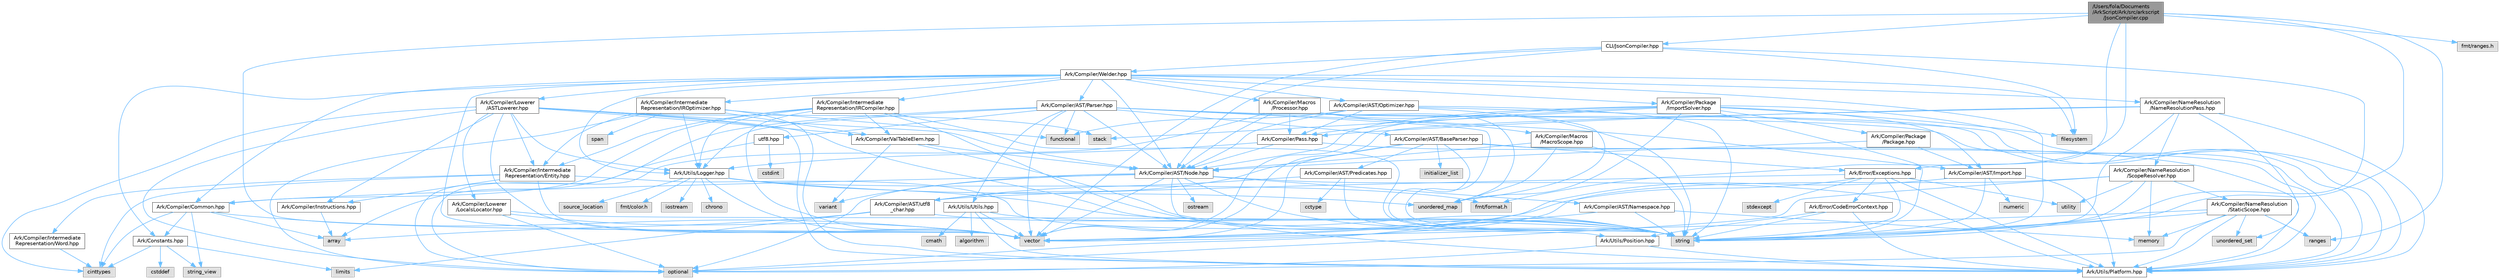 digraph "/Users/fola/Documents/ArkScript/Ark/src/arkscript/JsonCompiler.cpp"
{
 // INTERACTIVE_SVG=YES
 // LATEX_PDF_SIZE
  bgcolor="transparent";
  edge [fontname=Helvetica,fontsize=10,labelfontname=Helvetica,labelfontsize=10];
  node [fontname=Helvetica,fontsize=10,shape=box,height=0.2,width=0.4];
  Node1 [id="Node000001",label="/Users/fola/Documents\l/ArkScript/Ark/src/arkscript\l/JsonCompiler.cpp",height=0.2,width=0.4,color="gray40", fillcolor="grey60", style="filled", fontcolor="black",tooltip=" "];
  Node1 -> Node2 [id="edge1_Node000001_Node000002",color="steelblue1",style="solid",tooltip=" "];
  Node2 [id="Node000002",label="CLI/JsonCompiler.hpp",height=0.2,width=0.4,color="grey40", fillcolor="white", style="filled",URL="$dc/dfd/JsonCompiler_8hpp.html",tooltip=" "];
  Node2 -> Node3 [id="edge2_Node000002_Node000003",color="steelblue1",style="solid",tooltip=" "];
  Node3 [id="Node000003",label="vector",height=0.2,width=0.4,color="grey60", fillcolor="#E0E0E0", style="filled",tooltip=" "];
  Node2 -> Node4 [id="edge3_Node000002_Node000004",color="steelblue1",style="solid",tooltip=" "];
  Node4 [id="Node000004",label="string",height=0.2,width=0.4,color="grey60", fillcolor="#E0E0E0", style="filled",tooltip=" "];
  Node2 -> Node5 [id="edge4_Node000002_Node000005",color="steelblue1",style="solid",tooltip=" "];
  Node5 [id="Node000005",label="filesystem",height=0.2,width=0.4,color="grey60", fillcolor="#E0E0E0", style="filled",tooltip=" "];
  Node2 -> Node6 [id="edge5_Node000002_Node000006",color="steelblue1",style="solid",tooltip=" "];
  Node6 [id="Node000006",label="Ark/Compiler/AST/Node.hpp",height=0.2,width=0.4,color="grey40", fillcolor="white", style="filled",URL="$d7/dc6/Node_8hpp.html",tooltip="AST node used by the parser, optimizer and compiler."];
  Node6 -> Node7 [id="edge6_Node000006_Node000007",color="steelblue1",style="solid",tooltip=" "];
  Node7 [id="Node000007",label="variant",height=0.2,width=0.4,color="grey60", fillcolor="#E0E0E0", style="filled",tooltip=" "];
  Node6 -> Node8 [id="edge7_Node000006_Node000008",color="steelblue1",style="solid",tooltip=" "];
  Node8 [id="Node000008",label="ostream",height=0.2,width=0.4,color="grey60", fillcolor="#E0E0E0", style="filled",tooltip=" "];
  Node6 -> Node4 [id="edge8_Node000006_Node000004",color="steelblue1",style="solid",tooltip=" "];
  Node6 -> Node3 [id="edge9_Node000006_Node000003",color="steelblue1",style="solid",tooltip=" "];
  Node6 -> Node9 [id="edge10_Node000006_Node000009",color="steelblue1",style="solid",tooltip=" "];
  Node9 [id="Node000009",label="optional",height=0.2,width=0.4,color="grey60", fillcolor="#E0E0E0", style="filled",tooltip=" "];
  Node6 -> Node10 [id="edge11_Node000006_Node000010",color="steelblue1",style="solid",tooltip=" "];
  Node10 [id="Node000010",label="Ark/Compiler/AST/Namespace.hpp",height=0.2,width=0.4,color="grey40", fillcolor="white", style="filled",URL="$da/d33/Namespace_8hpp.html",tooltip=" "];
  Node10 -> Node4 [id="edge12_Node000010_Node000004",color="steelblue1",style="solid",tooltip=" "];
  Node10 -> Node3 [id="edge13_Node000010_Node000003",color="steelblue1",style="solid",tooltip=" "];
  Node10 -> Node11 [id="edge14_Node000010_Node000011",color="steelblue1",style="solid",tooltip=" "];
  Node11 [id="Node000011",label="memory",height=0.2,width=0.4,color="grey60", fillcolor="#E0E0E0", style="filled",tooltip=" "];
  Node6 -> Node12 [id="edge15_Node000006_Node000012",color="steelblue1",style="solid",tooltip=" "];
  Node12 [id="Node000012",label="Ark/Compiler/Common.hpp",height=0.2,width=0.4,color="grey40", fillcolor="white", style="filled",URL="$d8/ddd/Common_8hpp.html",tooltip="Common code for the compiler."];
  Node12 -> Node13 [id="edge16_Node000012_Node000013",color="steelblue1",style="solid",tooltip=" "];
  Node13 [id="Node000013",label="array",height=0.2,width=0.4,color="grey60", fillcolor="#E0E0E0", style="filled",tooltip=" "];
  Node12 -> Node14 [id="edge17_Node000012_Node000014",color="steelblue1",style="solid",tooltip=" "];
  Node14 [id="Node000014",label="string_view",height=0.2,width=0.4,color="grey60", fillcolor="#E0E0E0", style="filled",tooltip=" "];
  Node12 -> Node3 [id="edge18_Node000012_Node000003",color="steelblue1",style="solid",tooltip=" "];
  Node12 -> Node15 [id="edge19_Node000012_Node000015",color="steelblue1",style="solid",tooltip=" "];
  Node15 [id="Node000015",label="cinttypes",height=0.2,width=0.4,color="grey60", fillcolor="#E0E0E0", style="filled",tooltip=" "];
  Node12 -> Node16 [id="edge20_Node000012_Node000016",color="steelblue1",style="solid",tooltip=" "];
  Node16 [id="Node000016",label="Ark/Constants.hpp",height=0.2,width=0.4,color="grey40", fillcolor="white", style="filled",URL="$d6/de9/Constants_8hpp.html",tooltip="Constants used by ArkScript."];
  Node16 -> Node14 [id="edge21_Node000016_Node000014",color="steelblue1",style="solid",tooltip=" "];
  Node16 -> Node17 [id="edge22_Node000016_Node000017",color="steelblue1",style="solid",tooltip=" "];
  Node17 [id="Node000017",label="limits",height=0.2,width=0.4,color="grey60", fillcolor="#E0E0E0", style="filled",tooltip=" "];
  Node16 -> Node15 [id="edge23_Node000016_Node000015",color="steelblue1",style="solid",tooltip=" "];
  Node16 -> Node18 [id="edge24_Node000016_Node000018",color="steelblue1",style="solid",tooltip=" "];
  Node18 [id="Node000018",label="cstddef",height=0.2,width=0.4,color="grey60", fillcolor="#E0E0E0", style="filled",tooltip=" "];
  Node6 -> Node19 [id="edge25_Node000006_Node000019",color="steelblue1",style="solid",tooltip=" "];
  Node19 [id="Node000019",label="Ark/Utils/Platform.hpp",height=0.2,width=0.4,color="grey40", fillcolor="white", style="filled",URL="$d5/d40/Platform_8hpp.html",tooltip="ArkScript configuration macros."];
  Node6 -> Node20 [id="edge26_Node000006_Node000020",color="steelblue1",style="solid",tooltip=" "];
  Node20 [id="Node000020",label="Ark/Utils/Position.hpp",height=0.2,width=0.4,color="grey40", fillcolor="white", style="filled",URL="$dc/d58/Position_8hpp.html",tooltip="Defines position utilities (for text in a file) for the parser, formatter, diagnostics."];
  Node20 -> Node9 [id="edge27_Node000020_Node000009",color="steelblue1",style="solid",tooltip=" "];
  Node20 -> Node19 [id="edge28_Node000020_Node000019",color="steelblue1",style="solid",tooltip=" "];
  Node2 -> Node21 [id="edge29_Node000002_Node000021",color="steelblue1",style="solid",tooltip=" "];
  Node21 [id="Node000021",label="Ark/Compiler/Welder.hpp",height=0.2,width=0.4,color="grey40", fillcolor="white", style="filled",URL="$de/d8e/Welder_8hpp.html",tooltip="In charge of welding everything needed to compile code."];
  Node21 -> Node4 [id="edge30_Node000021_Node000004",color="steelblue1",style="solid",tooltip=" "];
  Node21 -> Node3 [id="edge31_Node000021_Node000003",color="steelblue1",style="solid",tooltip=" "];
  Node21 -> Node5 [id="edge32_Node000021_Node000005",color="steelblue1",style="solid",tooltip=" "];
  Node21 -> Node12 [id="edge33_Node000021_Node000012",color="steelblue1",style="solid",tooltip=" "];
  Node21 -> Node6 [id="edge34_Node000021_Node000006",color="steelblue1",style="solid",tooltip=" "];
  Node21 -> Node22 [id="edge35_Node000021_Node000022",color="steelblue1",style="solid",tooltip=" "];
  Node22 [id="Node000022",label="Ark/Compiler/AST/Parser.hpp",height=0.2,width=0.4,color="grey40", fillcolor="white", style="filled",URL="$d7/ddd/Parser_8hpp.html",tooltip="Parse ArkScript code, but do not handle any import declarations."];
  Node22 -> Node23 [id="edge36_Node000022_Node000023",color="steelblue1",style="solid",tooltip=" "];
  Node23 [id="Node000023",label="Ark/Compiler/AST/BaseParser.hpp",height=0.2,width=0.4,color="grey40", fillcolor="white", style="filled",URL="$d3/d70/BaseParser_8hpp.html",tooltip=" "];
  Node23 -> Node4 [id="edge37_Node000023_Node000004",color="steelblue1",style="solid",tooltip=" "];
  Node23 -> Node3 [id="edge38_Node000023_Node000003",color="steelblue1",style="solid",tooltip=" "];
  Node23 -> Node24 [id="edge39_Node000023_Node000024",color="steelblue1",style="solid",tooltip=" "];
  Node24 [id="Node000024",label="initializer_list",height=0.2,width=0.4,color="grey60", fillcolor="#E0E0E0", style="filled",tooltip=" "];
  Node23 -> Node19 [id="edge40_Node000023_Node000019",color="steelblue1",style="solid",tooltip=" "];
  Node23 -> Node25 [id="edge41_Node000023_Node000025",color="steelblue1",style="solid",tooltip=" "];
  Node25 [id="Node000025",label="Ark/Error/Exceptions.hpp",height=0.2,width=0.4,color="grey40", fillcolor="white", style="filled",URL="$d2/de9/Exceptions_8hpp.html",tooltip="ArkScript homemade exceptions."];
  Node25 -> Node4 [id="edge42_Node000025_Node000004",color="steelblue1",style="solid",tooltip=" "];
  Node25 -> Node26 [id="edge43_Node000025_Node000026",color="steelblue1",style="solid",tooltip=" "];
  Node26 [id="Node000026",label="utility",height=0.2,width=0.4,color="grey60", fillcolor="#E0E0E0", style="filled",tooltip=" "];
  Node25 -> Node27 [id="edge44_Node000025_Node000027",color="steelblue1",style="solid",tooltip=" "];
  Node27 [id="Node000027",label="stdexcept",height=0.2,width=0.4,color="grey60", fillcolor="#E0E0E0", style="filled",tooltip=" "];
  Node25 -> Node9 [id="edge45_Node000025_Node000009",color="steelblue1",style="solid",tooltip=" "];
  Node25 -> Node28 [id="edge46_Node000025_Node000028",color="steelblue1",style="solid",tooltip=" "];
  Node28 [id="Node000028",label="Ark/Compiler/AST/utf8\l_char.hpp",height=0.2,width=0.4,color="grey40", fillcolor="white", style="filled",URL="$db/d4e/utf8__char_8hpp.html",tooltip=" "];
  Node28 -> Node13 [id="edge47_Node000028_Node000013",color="steelblue1",style="solid",tooltip=" "];
  Node28 -> Node4 [id="edge48_Node000028_Node000004",color="steelblue1",style="solid",tooltip=" "];
  Node28 -> Node17 [id="edge49_Node000028_Node000017",color="steelblue1",style="solid",tooltip=" "];
  Node25 -> Node19 [id="edge50_Node000025_Node000019",color="steelblue1",style="solid",tooltip=" "];
  Node25 -> Node29 [id="edge51_Node000025_Node000029",color="steelblue1",style="solid",tooltip=" "];
  Node29 [id="Node000029",label="Ark/Error/CodeErrorContext.hpp",height=0.2,width=0.4,color="grey40", fillcolor="white", style="filled",URL="$dc/d73/CodeErrorContext_8hpp.html",tooltip="Defines a code error context."];
  Node29 -> Node4 [id="edge52_Node000029_Node000004",color="steelblue1",style="solid",tooltip=" "];
  Node29 -> Node19 [id="edge53_Node000029_Node000019",color="steelblue1",style="solid",tooltip=" "];
  Node29 -> Node20 [id="edge54_Node000029_Node000020",color="steelblue1",style="solid",tooltip=" "];
  Node23 -> Node30 [id="edge55_Node000023_Node000030",color="steelblue1",style="solid",tooltip=" "];
  Node30 [id="Node000030",label="Ark/Compiler/AST/Predicates.hpp",height=0.2,width=0.4,color="grey40", fillcolor="white", style="filled",URL="$dc/d59/Predicates_8hpp.html",tooltip=" "];
  Node30 -> Node4 [id="edge56_Node000030_Node000004",color="steelblue1",style="solid",tooltip=" "];
  Node30 -> Node31 [id="edge57_Node000030_Node000031",color="steelblue1",style="solid",tooltip=" "];
  Node31 [id="Node000031",label="cctype",height=0.2,width=0.4,color="grey60", fillcolor="#E0E0E0", style="filled",tooltip=" "];
  Node30 -> Node28 [id="edge58_Node000030_Node000028",color="steelblue1",style="solid",tooltip=" "];
  Node23 -> Node28 [id="edge59_Node000023_Node000028",color="steelblue1",style="solid",tooltip=" "];
  Node22 -> Node6 [id="edge60_Node000022_Node000006",color="steelblue1",style="solid",tooltip=" "];
  Node22 -> Node32 [id="edge61_Node000022_Node000032",color="steelblue1",style="solid",tooltip=" "];
  Node32 [id="Node000032",label="Ark/Compiler/AST/Import.hpp",height=0.2,width=0.4,color="grey40", fillcolor="white", style="filled",URL="$d4/d32/Import_8hpp.html",tooltip=" "];
  Node32 -> Node3 [id="edge62_Node000032_Node000003",color="steelblue1",style="solid",tooltip=" "];
  Node32 -> Node4 [id="edge63_Node000032_Node000004",color="steelblue1",style="solid",tooltip=" "];
  Node32 -> Node33 [id="edge64_Node000032_Node000033",color="steelblue1",style="solid",tooltip=" "];
  Node33 [id="Node000033",label="numeric",height=0.2,width=0.4,color="grey60", fillcolor="#E0E0E0", style="filled",tooltip=" "];
  Node32 -> Node19 [id="edge65_Node000032_Node000019",color="steelblue1",style="solid",tooltip=" "];
  Node22 -> Node34 [id="edge66_Node000022_Node000034",color="steelblue1",style="solid",tooltip=" "];
  Node34 [id="Node000034",label="Ark/Utils/Logger.hpp",height=0.2,width=0.4,color="grey40", fillcolor="white", style="filled",URL="$d9/d11/Logger_8hpp.html",tooltip="Internal logger."];
  Node34 -> Node35 [id="edge67_Node000034_Node000035",color="steelblue1",style="solid",tooltip=" "];
  Node35 [id="Node000035",label="iostream",height=0.2,width=0.4,color="grey60", fillcolor="#E0E0E0", style="filled",tooltip=" "];
  Node34 -> Node36 [id="edge68_Node000034_Node000036",color="steelblue1",style="solid",tooltip=" "];
  Node36 [id="Node000036",label="fmt/format.h",height=0.2,width=0.4,color="grey60", fillcolor="#E0E0E0", style="filled",tooltip=" "];
  Node34 -> Node4 [id="edge69_Node000034_Node000004",color="steelblue1",style="solid",tooltip=" "];
  Node34 -> Node37 [id="edge70_Node000034_Node000037",color="steelblue1",style="solid",tooltip=" "];
  Node37 [id="Node000037",label="chrono",height=0.2,width=0.4,color="grey60", fillcolor="#E0E0E0", style="filled",tooltip=" "];
  Node34 -> Node38 [id="edge71_Node000034_Node000038",color="steelblue1",style="solid",tooltip=" "];
  Node38 [id="Node000038",label="source_location",height=0.2,width=0.4,color="grey60", fillcolor="#E0E0E0", style="filled",tooltip=" "];
  Node34 -> Node3 [id="edge72_Node000034_Node000003",color="steelblue1",style="solid",tooltip=" "];
  Node34 -> Node39 [id="edge73_Node000034_Node000039",color="steelblue1",style="solid",tooltip=" "];
  Node39 [id="Node000039",label="unordered_map",height=0.2,width=0.4,color="grey60", fillcolor="#E0E0E0", style="filled",tooltip=" "];
  Node34 -> Node40 [id="edge74_Node000034_Node000040",color="steelblue1",style="solid",tooltip=" "];
  Node40 [id="Node000040",label="fmt/color.h",height=0.2,width=0.4,color="grey60", fillcolor="#E0E0E0", style="filled",tooltip=" "];
  Node22 -> Node41 [id="edge75_Node000022_Node000041",color="steelblue1",style="solid",tooltip=" "];
  Node41 [id="Node000041",label="Ark/Utils/Utils.hpp",height=0.2,width=0.4,color="grey40", fillcolor="white", style="filled",URL="$d3/d7a/Ark_2Utils_2Utils_8hpp.html",tooltip="Lots of utilities about string, filesystem and more."];
  Node41 -> Node19 [id="edge76_Node000041_Node000019",color="steelblue1",style="solid",tooltip=" "];
  Node41 -> Node42 [id="edge77_Node000041_Node000042",color="steelblue1",style="solid",tooltip=" "];
  Node42 [id="Node000042",label="algorithm",height=0.2,width=0.4,color="grey60", fillcolor="#E0E0E0", style="filled",tooltip=" "];
  Node41 -> Node4 [id="edge78_Node000041_Node000004",color="steelblue1",style="solid",tooltip=" "];
  Node41 -> Node3 [id="edge79_Node000041_Node000003",color="steelblue1",style="solid",tooltip=" "];
  Node41 -> Node43 [id="edge80_Node000041_Node000043",color="steelblue1",style="solid",tooltip=" "];
  Node43 [id="Node000043",label="cmath",height=0.2,width=0.4,color="grey60", fillcolor="#E0E0E0", style="filled",tooltip=" "];
  Node22 -> Node19 [id="edge81_Node000022_Node000019",color="steelblue1",style="solid",tooltip=" "];
  Node22 -> Node4 [id="edge82_Node000022_Node000004",color="steelblue1",style="solid",tooltip=" "];
  Node22 -> Node3 [id="edge83_Node000022_Node000003",color="steelblue1",style="solid",tooltip=" "];
  Node22 -> Node9 [id="edge84_Node000022_Node000009",color="steelblue1",style="solid",tooltip=" "];
  Node22 -> Node44 [id="edge85_Node000022_Node000044",color="steelblue1",style="solid",tooltip=" "];
  Node44 [id="Node000044",label="functional",height=0.2,width=0.4,color="grey60", fillcolor="#E0E0E0", style="filled",tooltip=" "];
  Node22 -> Node45 [id="edge86_Node000022_Node000045",color="steelblue1",style="solid",tooltip=" "];
  Node45 [id="Node000045",label="utf8.hpp",height=0.2,width=0.4,color="grey40", fillcolor="white", style="filled",URL="$d1/d85/utf8_8hpp.html",tooltip=" "];
  Node45 -> Node13 [id="edge87_Node000045_Node000013",color="steelblue1",style="solid",tooltip=" "];
  Node45 -> Node46 [id="edge88_Node000045_Node000046",color="steelblue1",style="solid",tooltip=" "];
  Node46 [id="Node000046",label="cstdint",height=0.2,width=0.4,color="grey60", fillcolor="#E0E0E0", style="filled",tooltip=" "];
  Node21 -> Node47 [id="edge89_Node000021_Node000047",color="steelblue1",style="solid",tooltip=" "];
  Node47 [id="Node000047",label="Ark/Compiler/Lowerer\l/ASTLowerer.hpp",height=0.2,width=0.4,color="grey40", fillcolor="white", style="filled",URL="$db/d08/ASTLowerer_8hpp.html",tooltip=" "];
  Node47 -> Node48 [id="edge90_Node000047_Node000048",color="steelblue1",style="solid",tooltip=" "];
  Node48 [id="Node000048",label="stack",height=0.2,width=0.4,color="grey60", fillcolor="#E0E0E0", style="filled",tooltip=" "];
  Node47 -> Node3 [id="edge91_Node000047_Node000003",color="steelblue1",style="solid",tooltip=" "];
  Node47 -> Node4 [id="edge92_Node000047_Node000004",color="steelblue1",style="solid",tooltip=" "];
  Node47 -> Node15 [id="edge93_Node000047_Node000015",color="steelblue1",style="solid",tooltip=" "];
  Node47 -> Node9 [id="edge94_Node000047_Node000009",color="steelblue1",style="solid",tooltip=" "];
  Node47 -> Node19 [id="edge95_Node000047_Node000019",color="steelblue1",style="solid",tooltip=" "];
  Node47 -> Node34 [id="edge96_Node000047_Node000034",color="steelblue1",style="solid",tooltip=" "];
  Node47 -> Node49 [id="edge97_Node000047_Node000049",color="steelblue1",style="solid",tooltip=" "];
  Node49 [id="Node000049",label="Ark/Compiler/Instructions.hpp",height=0.2,width=0.4,color="grey40", fillcolor="white", style="filled",URL="$d8/daa/Instructions_8hpp.html",tooltip="The different instructions used by the compiler and virtual machine."];
  Node49 -> Node13 [id="edge98_Node000049_Node000013",color="steelblue1",style="solid",tooltip=" "];
  Node47 -> Node50 [id="edge99_Node000047_Node000050",color="steelblue1",style="solid",tooltip=" "];
  Node50 [id="Node000050",label="Ark/Compiler/Intermediate\lRepresentation/Entity.hpp",height=0.2,width=0.4,color="grey40", fillcolor="white", style="filled",URL="$de/da6/Entity_8hpp.html",tooltip="An entity in the IR is a bundle of information."];
  Node50 -> Node15 [id="edge100_Node000050_Node000015",color="steelblue1",style="solid",tooltip=" "];
  Node50 -> Node3 [id="edge101_Node000050_Node000003",color="steelblue1",style="solid",tooltip=" "];
  Node50 -> Node4 [id="edge102_Node000050_Node000004",color="steelblue1",style="solid",tooltip=" "];
  Node50 -> Node51 [id="edge103_Node000050_Node000051",color="steelblue1",style="solid",tooltip=" "];
  Node51 [id="Node000051",label="Ark/Compiler/Intermediate\lRepresentation/Word.hpp",height=0.2,width=0.4,color="grey40", fillcolor="white", style="filled",URL="$db/d53/Word_8hpp.html",tooltip="Describe an instruction and its immediate argument."];
  Node51 -> Node15 [id="edge104_Node000051_Node000015",color="steelblue1",style="solid",tooltip=" "];
  Node50 -> Node49 [id="edge105_Node000050_Node000049",color="steelblue1",style="solid",tooltip=" "];
  Node47 -> Node6 [id="edge106_Node000047_Node000006",color="steelblue1",style="solid",tooltip=" "];
  Node47 -> Node52 [id="edge107_Node000047_Node000052",color="steelblue1",style="solid",tooltip=" "];
  Node52 [id="Node000052",label="Ark/Compiler/ValTableElem.hpp",height=0.2,width=0.4,color="grey40", fillcolor="white", style="filled",URL="$dd/de7/ValTableElem_8hpp.html",tooltip="The basic value type handled by the compiler."];
  Node52 -> Node7 [id="edge108_Node000052_Node000007",color="steelblue1",style="solid",tooltip=" "];
  Node52 -> Node4 [id="edge109_Node000052_Node000004",color="steelblue1",style="solid",tooltip=" "];
  Node52 -> Node6 [id="edge110_Node000052_Node000006",color="steelblue1",style="solid",tooltip=" "];
  Node47 -> Node53 [id="edge111_Node000047_Node000053",color="steelblue1",style="solid",tooltip=" "];
  Node53 [id="Node000053",label="Ark/Compiler/Lowerer\l/LocalsLocator.hpp",height=0.2,width=0.4,color="grey40", fillcolor="white", style="filled",URL="$df/dd6/LocalsLocator_8hpp.html",tooltip="Track locals at compile."];
  Node53 -> Node3 [id="edge112_Node000053_Node000003",color="steelblue1",style="solid",tooltip=" "];
  Node53 -> Node4 [id="edge113_Node000053_Node000004",color="steelblue1",style="solid",tooltip=" "];
  Node53 -> Node9 [id="edge114_Node000053_Node000009",color="steelblue1",style="solid",tooltip=" "];
  Node21 -> Node54 [id="edge115_Node000021_Node000054",color="steelblue1",style="solid",tooltip=" "];
  Node54 [id="Node000054",label="Ark/Compiler/Intermediate\lRepresentation/IROptimizer.hpp",height=0.2,width=0.4,color="grey40", fillcolor="white", style="filled",URL="$d0/de2/IROptimizer_8hpp.html",tooltip="Optimize IR based on IR entity grouped by 2 (or more)"];
  Node54 -> Node19 [id="edge116_Node000054_Node000019",color="steelblue1",style="solid",tooltip=" "];
  Node54 -> Node34 [id="edge117_Node000054_Node000034",color="steelblue1",style="solid",tooltip=" "];
  Node54 -> Node52 [id="edge118_Node000054_Node000052",color="steelblue1",style="solid",tooltip=" "];
  Node54 -> Node50 [id="edge119_Node000054_Node000050",color="steelblue1",style="solid",tooltip=" "];
  Node54 -> Node55 [id="edge120_Node000054_Node000055",color="steelblue1",style="solid",tooltip=" "];
  Node55 [id="Node000055",label="span",height=0.2,width=0.4,color="grey60", fillcolor="#E0E0E0", style="filled",tooltip=" "];
  Node54 -> Node9 [id="edge121_Node000054_Node000009",color="steelblue1",style="solid",tooltip=" "];
  Node54 -> Node44 [id="edge122_Node000054_Node000044",color="steelblue1",style="solid",tooltip=" "];
  Node21 -> Node56 [id="edge123_Node000021_Node000056",color="steelblue1",style="solid",tooltip=" "];
  Node56 [id="Node000056",label="Ark/Compiler/Intermediate\lRepresentation/IRCompiler.hpp",height=0.2,width=0.4,color="grey40", fillcolor="white", style="filled",URL="$df/d86/IRCompiler_8hpp.html",tooltip="Compile the intermediate representation to bytecode."];
  Node56 -> Node3 [id="edge124_Node000056_Node000003",color="steelblue1",style="solid",tooltip=" "];
  Node56 -> Node4 [id="edge125_Node000056_Node000004",color="steelblue1",style="solid",tooltip=" "];
  Node56 -> Node19 [id="edge126_Node000056_Node000019",color="steelblue1",style="solid",tooltip=" "];
  Node56 -> Node34 [id="edge127_Node000056_Node000034",color="steelblue1",style="solid",tooltip=" "];
  Node56 -> Node12 [id="edge128_Node000056_Node000012",color="steelblue1",style="solid",tooltip=" "];
  Node56 -> Node52 [id="edge129_Node000056_Node000052",color="steelblue1",style="solid",tooltip=" "];
  Node56 -> Node50 [id="edge130_Node000056_Node000050",color="steelblue1",style="solid",tooltip=" "];
  Node21 -> Node16 [id="edge131_Node000021_Node000016",color="steelblue1",style="solid",tooltip=" "];
  Node21 -> Node34 [id="edge132_Node000021_Node000034",color="steelblue1",style="solid",tooltip=" "];
  Node21 -> Node57 [id="edge133_Node000021_Node000057",color="steelblue1",style="solid",tooltip=" "];
  Node57 [id="Node000057",label="Ark/Compiler/Package\l/ImportSolver.hpp",height=0.2,width=0.4,color="grey40", fillcolor="white", style="filled",URL="$d1/db0/ImportSolver_8hpp.html",tooltip="Handle imports, resolve them with modules and everything."];
  Node57 -> Node48 [id="edge134_Node000057_Node000048",color="steelblue1",style="solid",tooltip=" "];
  Node57 -> Node3 [id="edge135_Node000057_Node000003",color="steelblue1",style="solid",tooltip=" "];
  Node57 -> Node4 [id="edge136_Node000057_Node000004",color="steelblue1",style="solid",tooltip=" "];
  Node57 -> Node5 [id="edge137_Node000057_Node000005",color="steelblue1",style="solid",tooltip=" "];
  Node57 -> Node39 [id="edge138_Node000057_Node000039",color="steelblue1",style="solid",tooltip=" "];
  Node57 -> Node19 [id="edge139_Node000057_Node000019",color="steelblue1",style="solid",tooltip=" "];
  Node57 -> Node58 [id="edge140_Node000057_Node000058",color="steelblue1",style="solid",tooltip=" "];
  Node58 [id="Node000058",label="Ark/Compiler/Pass.hpp",height=0.2,width=0.4,color="grey40", fillcolor="white", style="filled",URL="$df/d5f/Pass_8hpp.html",tooltip="Interface for a compiler pass (take in an AST, output an AST)"];
  Node58 -> Node19 [id="edge141_Node000058_Node000019",color="steelblue1",style="solid",tooltip=" "];
  Node58 -> Node6 [id="edge142_Node000058_Node000006",color="steelblue1",style="solid",tooltip=" "];
  Node58 -> Node34 [id="edge143_Node000058_Node000034",color="steelblue1",style="solid",tooltip=" "];
  Node57 -> Node6 [id="edge144_Node000057_Node000006",color="steelblue1",style="solid",tooltip=" "];
  Node57 -> Node32 [id="edge145_Node000057_Node000032",color="steelblue1",style="solid",tooltip=" "];
  Node57 -> Node59 [id="edge146_Node000057_Node000059",color="steelblue1",style="solid",tooltip=" "];
  Node59 [id="Node000059",label="Ark/Compiler/Package\l/Package.hpp",height=0.2,width=0.4,color="grey40", fillcolor="white", style="filled",URL="$d8/d80/Package_8hpp.html",tooltip=" "];
  Node59 -> Node6 [id="edge147_Node000059_Node000006",color="steelblue1",style="solid",tooltip=" "];
  Node59 -> Node32 [id="edge148_Node000059_Node000032",color="steelblue1",style="solid",tooltip=" "];
  Node21 -> Node60 [id="edge149_Node000021_Node000060",color="steelblue1",style="solid",tooltip=" "];
  Node60 [id="Node000060",label="Ark/Compiler/Macros\l/Processor.hpp",height=0.2,width=0.4,color="grey40", fillcolor="white", style="filled",URL="$de/db1/Processor_8hpp.html",tooltip="Handles the macros and their expansion in ArkScript source code."];
  Node60 -> Node19 [id="edge150_Node000060_Node000019",color="steelblue1",style="solid",tooltip=" "];
  Node60 -> Node6 [id="edge151_Node000060_Node000006",color="steelblue1",style="solid",tooltip=" "];
  Node60 -> Node61 [id="edge152_Node000060_Node000061",color="steelblue1",style="solid",tooltip=" "];
  Node61 [id="Node000061",label="Ark/Compiler/Macros\l/MacroScope.hpp",height=0.2,width=0.4,color="grey40", fillcolor="white", style="filled",URL="$d7/dfb/MacroScope_8hpp.html",tooltip="Defines tools to handle macro definitions."];
  Node61 -> Node6 [id="edge153_Node000061_Node000006",color="steelblue1",style="solid",tooltip=" "];
  Node61 -> Node39 [id="edge154_Node000061_Node000039",color="steelblue1",style="solid",tooltip=" "];
  Node61 -> Node4 [id="edge155_Node000061_Node000004",color="steelblue1",style="solid",tooltip=" "];
  Node60 -> Node58 [id="edge156_Node000060_Node000058",color="steelblue1",style="solid",tooltip=" "];
  Node60 -> Node39 [id="edge157_Node000060_Node000039",color="steelblue1",style="solid",tooltip=" "];
  Node60 -> Node9 [id="edge158_Node000060_Node000009",color="steelblue1",style="solid",tooltip=" "];
  Node60 -> Node4 [id="edge159_Node000060_Node000004",color="steelblue1",style="solid",tooltip=" "];
  Node21 -> Node62 [id="edge160_Node000021_Node000062",color="steelblue1",style="solid",tooltip=" "];
  Node62 [id="Node000062",label="Ark/Compiler/AST/Optimizer.hpp",height=0.2,width=0.4,color="grey40", fillcolor="white", style="filled",URL="$db/d93/Optimizer_8hpp.html",tooltip="Optimizes a given ArkScript AST."];
  Node62 -> Node44 [id="edge161_Node000062_Node000044",color="steelblue1",style="solid",tooltip=" "];
  Node62 -> Node39 [id="edge162_Node000062_Node000039",color="steelblue1",style="solid",tooltip=" "];
  Node62 -> Node4 [id="edge163_Node000062_Node000004",color="steelblue1",style="solid",tooltip=" "];
  Node62 -> Node19 [id="edge164_Node000062_Node000019",color="steelblue1",style="solid",tooltip=" "];
  Node62 -> Node58 [id="edge165_Node000062_Node000058",color="steelblue1",style="solid",tooltip=" "];
  Node62 -> Node6 [id="edge166_Node000062_Node000006",color="steelblue1",style="solid",tooltip=" "];
  Node21 -> Node63 [id="edge167_Node000021_Node000063",color="steelblue1",style="solid",tooltip=" "];
  Node63 [id="Node000063",label="Ark/Compiler/NameResolution\l/NameResolutionPass.hpp",height=0.2,width=0.4,color="grey40", fillcolor="white", style="filled",URL="$d4/de8/NameResolutionPass_8hpp.html",tooltip="Resolves names and fully qualify them in the AST (prefixing them with the package they are from)"];
  Node63 -> Node3 [id="edge168_Node000063_Node000003",color="steelblue1",style="solid",tooltip=" "];
  Node63 -> Node4 [id="edge169_Node000063_Node000004",color="steelblue1",style="solid",tooltip=" "];
  Node63 -> Node64 [id="edge170_Node000063_Node000064",color="steelblue1",style="solid",tooltip=" "];
  Node64 [id="Node000064",label="unordered_set",height=0.2,width=0.4,color="grey60", fillcolor="#E0E0E0", style="filled",tooltip=" "];
  Node63 -> Node19 [id="edge171_Node000063_Node000019",color="steelblue1",style="solid",tooltip=" "];
  Node63 -> Node58 [id="edge172_Node000063_Node000058",color="steelblue1",style="solid",tooltip=" "];
  Node63 -> Node65 [id="edge173_Node000063_Node000065",color="steelblue1",style="solid",tooltip=" "];
  Node65 [id="Node000065",label="Ark/Compiler/NameResolution\l/ScopeResolver.hpp",height=0.2,width=0.4,color="grey40", fillcolor="white", style="filled",URL="$db/d5b/ScopeResolver_8hpp.html",tooltip="Handle scope resolution at compile time."];
  Node65 -> Node4 [id="edge174_Node000065_Node000004",color="steelblue1",style="solid",tooltip=" "];
  Node65 -> Node9 [id="edge175_Node000065_Node000009",color="steelblue1",style="solid",tooltip=" "];
  Node65 -> Node11 [id="edge176_Node000065_Node000011",color="steelblue1",style="solid",tooltip=" "];
  Node65 -> Node3 [id="edge177_Node000065_Node000003",color="steelblue1",style="solid",tooltip=" "];
  Node65 -> Node26 [id="edge178_Node000065_Node000026",color="steelblue1",style="solid",tooltip=" "];
  Node65 -> Node66 [id="edge179_Node000065_Node000066",color="steelblue1",style="solid",tooltip=" "];
  Node66 [id="Node000066",label="Ark/Compiler/NameResolution\l/StaticScope.hpp",height=0.2,width=0.4,color="grey40", fillcolor="white", style="filled",URL="$df/db8/StaticScope_8hpp.html",tooltip="Static scopes (for functions, loops) and namespace scopes (for packages) definitions,..."];
  Node66 -> Node4 [id="edge180_Node000066_Node000004",color="steelblue1",style="solid",tooltip=" "];
  Node66 -> Node9 [id="edge181_Node000066_Node000009",color="steelblue1",style="solid",tooltip=" "];
  Node66 -> Node11 [id="edge182_Node000066_Node000011",color="steelblue1",style="solid",tooltip=" "];
  Node66 -> Node3 [id="edge183_Node000066_Node000003",color="steelblue1",style="solid",tooltip=" "];
  Node66 -> Node67 [id="edge184_Node000066_Node000067",color="steelblue1",style="solid",tooltip=" "];
  Node67 [id="Node000067",label="ranges",height=0.2,width=0.4,color="grey60", fillcolor="#E0E0E0", style="filled",tooltip=" "];
  Node66 -> Node64 [id="edge185_Node000066_Node000064",color="steelblue1",style="solid",tooltip=" "];
  Node66 -> Node19 [id="edge186_Node000066_Node000019",color="steelblue1",style="solid",tooltip=" "];
  Node1 -> Node4 [id="edge187_Node000001_Node000004",color="steelblue1",style="solid",tooltip=" "];
  Node1 -> Node3 [id="edge188_Node000001_Node000003",color="steelblue1",style="solid",tooltip=" "];
  Node1 -> Node67 [id="edge189_Node000001_Node000067",color="steelblue1",style="solid",tooltip=" "];
  Node1 -> Node25 [id="edge190_Node000001_Node000025",color="steelblue1",style="solid",tooltip=" "];
  Node1 -> Node68 [id="edge191_Node000001_Node000068",color="steelblue1",style="solid",tooltip=" "];
  Node68 [id="Node000068",label="fmt/ranges.h",height=0.2,width=0.4,color="grey60", fillcolor="#E0E0E0", style="filled",tooltip=" "];
  Node1 -> Node36 [id="edge192_Node000001_Node000036",color="steelblue1",style="solid",tooltip=" "];
}

